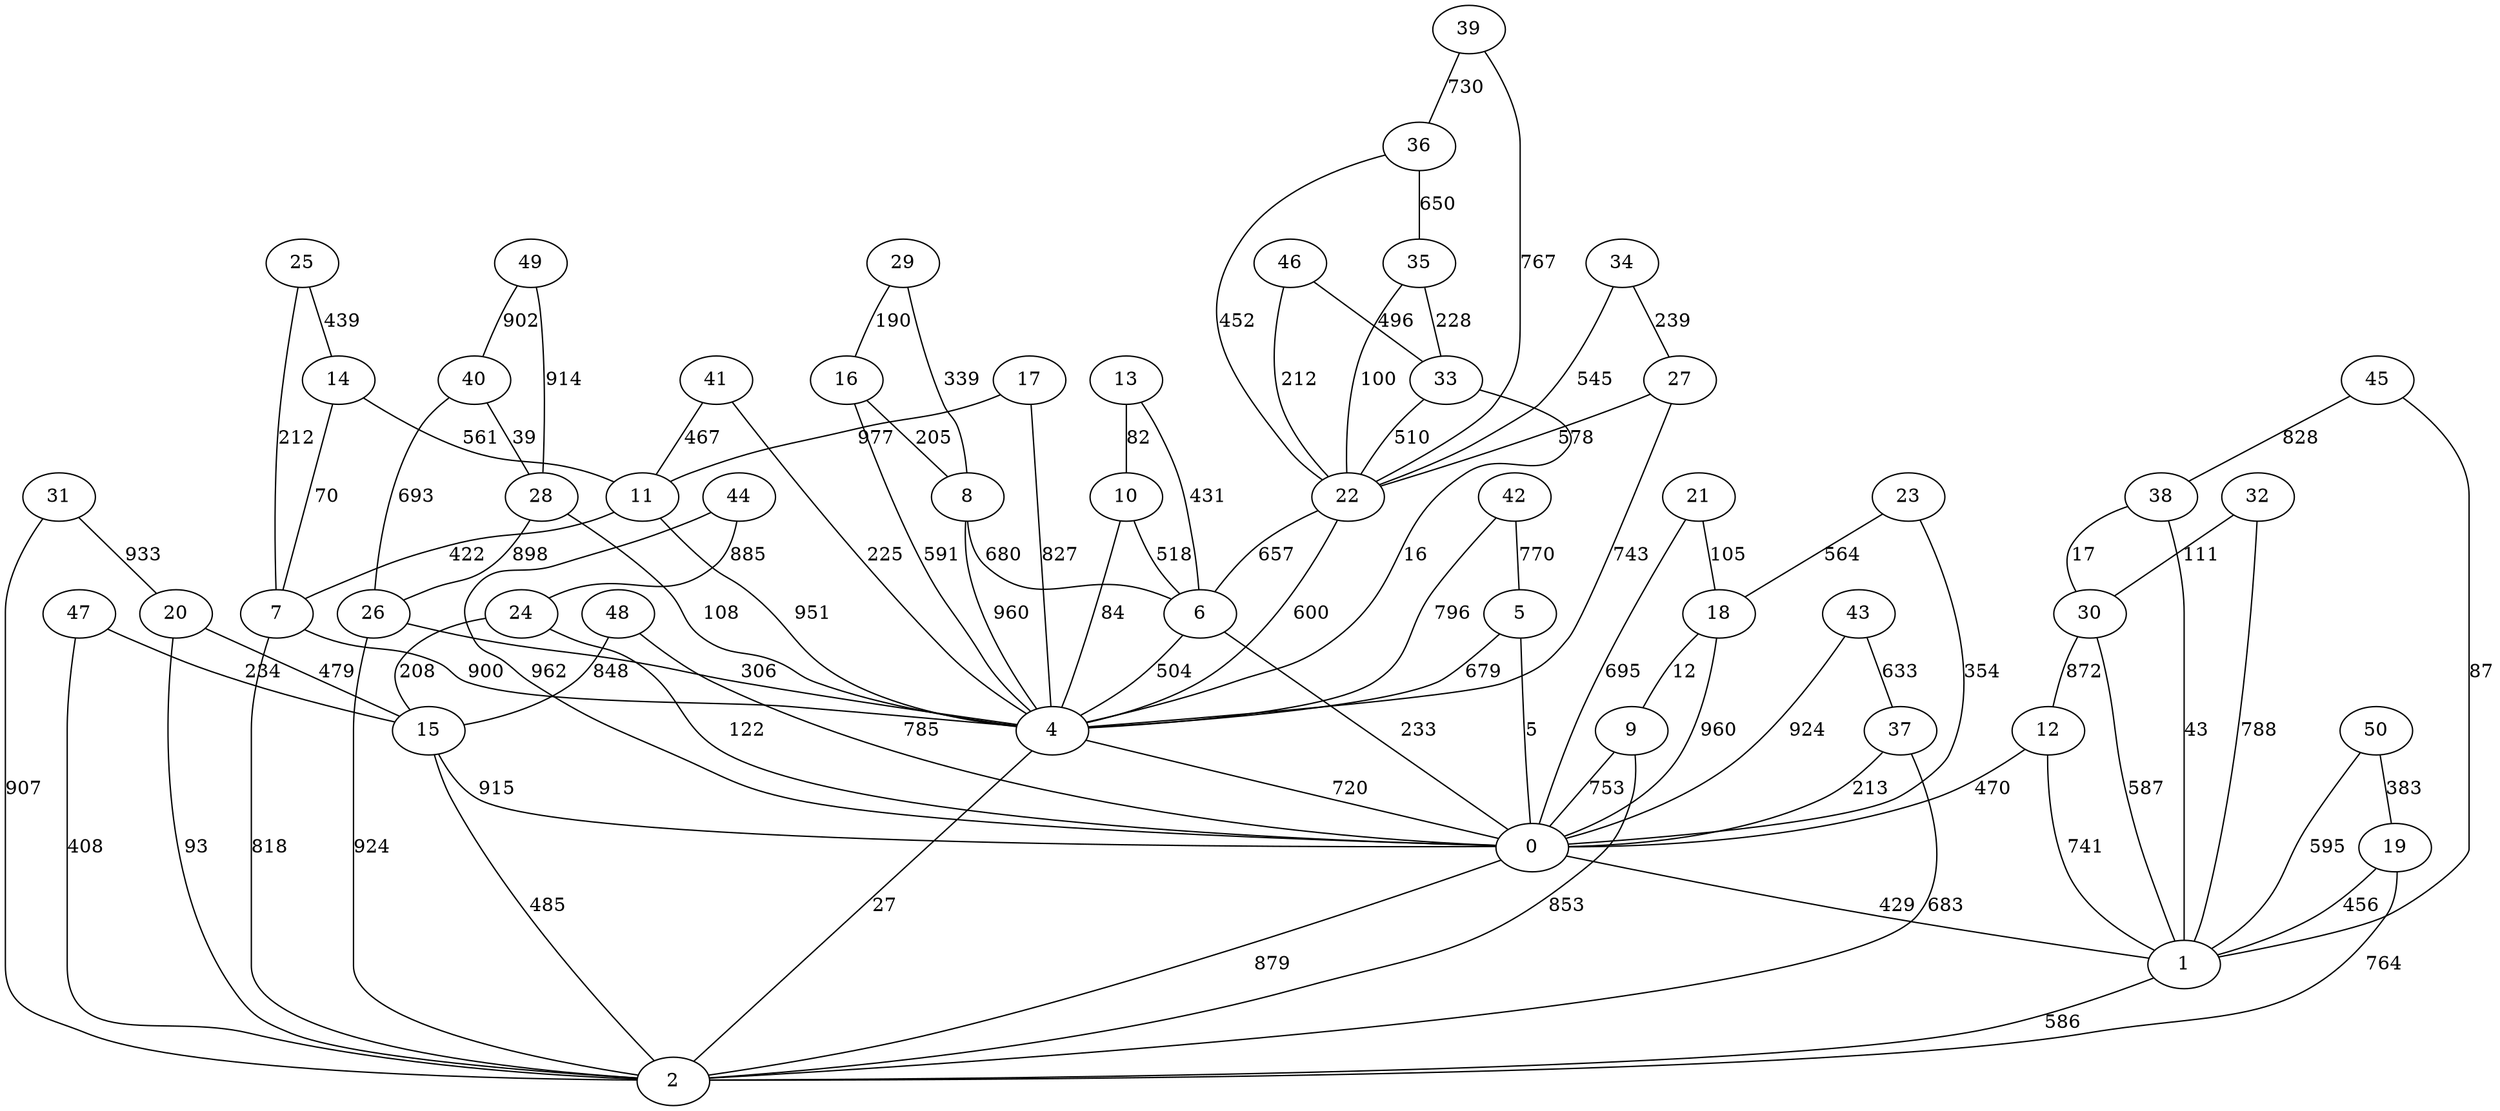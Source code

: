 strict graph G {
0;
1;
2;
4;
5;
6;
7;
8;
9;
10;
11;
12;
13;
14;
15;
16;
17;
18;
19;
20;
21;
22;
23;
24;
25;
26;
27;
28;
29;
30;
31;
32;
33;
34;
35;
36;
37;
38;
39;
40;
41;
42;
43;
44;
45;
46;
47;
48;
49;
50;
0 -- 2 [label=879];
21 -- 18 [label=105];
7 -- 2 [label=818];
11 -- 7 [label=422];
42 -- 4 [label=796];
15 -- 0 [label=915];
28 -- 4 [label=108];
29 -- 8 [label=339];
42 -- 5 [label=770];
30 -- 12 [label=872];
20 -- 2 [label=93];
28 -- 26 [label=898];
37 -- 2 [label=683];
30 -- 1 [label=587];
23 -- 0 [label=354];
8 -- 4 [label=960];
5 -- 4 [label=679];
17 -- 4 [label=827];
9 -- 0 [label=753];
31 -- 20 [label=933];
11 -- 4 [label=951];
25 -- 14 [label=439];
24 -- 0 [label=122];
46 -- 22 [label=212];
14 -- 7 [label=70];
10 -- 4 [label=84];
23 -- 18 [label=564];
46 -- 33 [label=496];
48 -- 0 [label=785];
37 -- 0 [label=213];
10 -- 6 [label=518];
50 -- 19 [label=383];
22 -- 4 [label=600];
41 -- 4 [label=225];
48 -- 15 [label=848];
5 -- 0 [label=5];
4 -- 2 [label=27];
16 -- 4 [label=591];
27 -- 22 [label=578];
29 -- 16 [label=190];
17 -- 11 [label=977];
25 -- 7 [label=212];
34 -- 22 [label=545];
15 -- 2 [label=485];
1 -- 2 [label=586];
40 -- 28 [label=39];
36 -- 22 [label=452];
36 -- 35 [label=650];
33 -- 22 [label=510];
33 -- 4 [label=16];
38 -- 30 [label=17];
39 -- 36 [label=730];
0 -- 1 [label=429];
4 -- 0 [label=720];
39 -- 22 [label=767];
18 -- 0 [label=960];
49 -- 28 [label=914];
14 -- 11 [label=561];
47 -- 15 [label=234];
12 -- 1 [label=741];
50 -- 1 [label=595];
40 -- 26 [label=693];
31 -- 2 [label=907];
38 -- 1 [label=43];
43 -- 37 [label=633];
20 -- 15 [label=479];
18 -- 9 [label=12];
6 -- 0 [label=233];
43 -- 0 [label=924];
44 -- 0 [label=962];
32 -- 30 [label=111];
44 -- 24 [label=885];
6 -- 4 [label=504];
7 -- 4 [label=900];
21 -- 0 [label=695];
47 -- 2 [label=408];
19 -- 1 [label=456];
16 -- 8 [label=205];
35 -- 22 [label=100];
45 -- 1 [label=87];
26 -- 2 [label=924];
19 -- 2 [label=764];
13 -- 6 [label=431];
26 -- 4 [label=306];
32 -- 1 [label=788];
13 -- 10 [label=82];
41 -- 11 [label=467];
24 -- 15 [label=208];
27 -- 4 [label=743];
45 -- 38 [label=828];
34 -- 27 [label=239];
49 -- 40 [label=902];
9 -- 2 [label=853];
35 -- 33 [label=228];
22 -- 6 [label=657];
8 -- 6 [label=680];
12 -- 0 [label=470];
}
